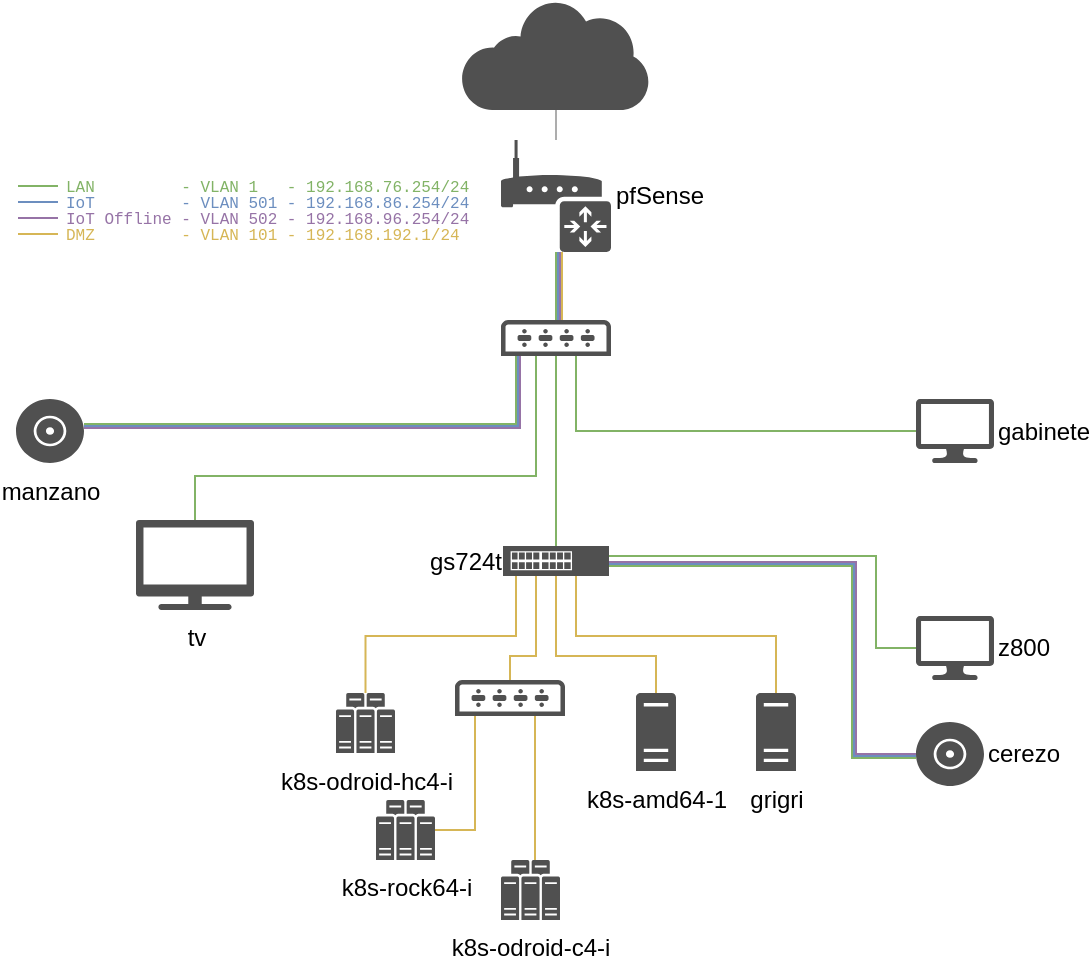 <mxfile version="17.5.1" type="device"><diagram id="7LtlbcI9UGWgGEw7jEvB" name="Page-1"><mxGraphModel dx="314" dy="453" grid="1" gridSize="1" guides="1" tooltips="1" connect="1" arrows="1" fold="1" page="1" pageScale="1" pageWidth="700" pageHeight="700" math="0" shadow="0"><root><mxCell id="0"/><mxCell id="1" parent="0"/><mxCell id="auPfwLmCJQnRX_lxdGZ9-4" value="" style="endArrow=none;html=1;rounded=0;sketch=0;shadow=0;edgeStyle=orthogonalEdgeStyle;fillColor=#d5e8d4;strokeColor=#ADADAD;" edge="1" parent="1" source="auPfwLmCJQnRX_lxdGZ9-13" target="auPfwLmCJQnRX_lxdGZ9-16"><mxGeometry width="50" height="50" relative="1" as="geometry"><mxPoint x="364" y="213" as="sourcePoint"/><mxPoint x="364" y="173" as="targetPoint"/></mxGeometry></mxCell><mxCell id="auPfwLmCJQnRX_lxdGZ9-13" value="pfSense" style="sketch=0;pointerEvents=1;shadow=0;dashed=0;html=1;strokeColor=none;fillColor=#505050;labelPosition=right;verticalLabelPosition=middle;verticalAlign=middle;outlineConnect=0;align=left;shape=mxgraph.office.devices.router;rounded=1;" vertex="1" parent="1"><mxGeometry x="336.5" y="133" width="55" height="56" as="geometry"/></mxCell><mxCell id="auPfwLmCJQnRX_lxdGZ9-14" value="" style="sketch=0;pointerEvents=1;shadow=0;dashed=0;html=1;strokeColor=none;fillColor=#505050;labelPosition=center;verticalLabelPosition=bottom;verticalAlign=top;outlineConnect=0;align=center;shape=mxgraph.office.devices.switch;rounded=1;" vertex="1" parent="1"><mxGeometry x="336.5" y="223" width="55" height="18" as="geometry"/></mxCell><mxCell id="auPfwLmCJQnRX_lxdGZ9-15" value="k8s-odroid-hc4-i" style="sketch=0;pointerEvents=1;shadow=0;dashed=0;html=1;strokeColor=none;fillColor=#505050;labelPosition=center;verticalLabelPosition=bottom;verticalAlign=top;outlineConnect=0;align=center;shape=mxgraph.office.servers.server_farm;rounded=1;" vertex="1" parent="1"><mxGeometry x="254" y="409.5" width="29.5" height="30" as="geometry"/></mxCell><mxCell id="auPfwLmCJQnRX_lxdGZ9-16" value="" style="sketch=0;pointerEvents=1;shadow=0;dashed=0;html=1;strokeColor=none;fillColor=#505050;labelPosition=center;verticalLabelPosition=bottom;outlineConnect=0;verticalAlign=top;align=center;shape=mxgraph.office.clouds.private_cloud;rounded=1;" vertex="1" parent="1"><mxGeometry x="317" y="63" width="94" height="55" as="geometry"/></mxCell><mxCell id="auPfwLmCJQnRX_lxdGZ9-17" value="&lt;div&gt;manzano&lt;/div&gt;" style="sketch=0;pointerEvents=1;shadow=0;dashed=0;html=1;strokeColor=none;fillColor=#505050;labelPosition=center;verticalLabelPosition=bottom;verticalAlign=top;outlineConnect=0;align=center;shape=mxgraph.office.devices.cd_dvd;rounded=1;fontSize=12;" vertex="1" parent="1"><mxGeometry x="94" y="262.5" width="34" height="32" as="geometry"/></mxCell><mxCell id="auPfwLmCJQnRX_lxdGZ9-19" value="" style="endArrow=none;html=1;rounded=0;sketch=0;shadow=0;edgeStyle=orthogonalEdgeStyle;strokeWidth=1;fillColor=#d5e8d4;strokeColor=#82b366;" edge="1" parent="1" source="auPfwLmCJQnRX_lxdGZ9-14" target="auPfwLmCJQnRX_lxdGZ9-13"><mxGeometry width="50" height="50" relative="1" as="geometry"><mxPoint x="354" y="408" as="sourcePoint"/><mxPoint x="354" y="373" as="targetPoint"/><Array as="points"><mxPoint x="364" y="203"/><mxPoint x="364" y="203"/></Array></mxGeometry></mxCell><mxCell id="auPfwLmCJQnRX_lxdGZ9-22" value="gs724t" style="sketch=0;pointerEvents=1;shadow=0;dashed=0;html=1;strokeColor=none;fillColor=#505050;labelPosition=left;verticalLabelPosition=middle;verticalAlign=middle;align=right;outlineConnect=0;shape=mxgraph.veeam2.physical_switch;rounded=1;" vertex="1" parent="1"><mxGeometry x="337.5" y="336" width="53" height="15" as="geometry"/></mxCell><mxCell id="auPfwLmCJQnRX_lxdGZ9-23" value="" style="endArrow=none;html=1;rounded=0;sketch=0;shadow=0;edgeStyle=orthogonalEdgeStyle;fillColor=#d5e8d4;strokeColor=#82b366;" edge="1" parent="1" source="auPfwLmCJQnRX_lxdGZ9-22" target="auPfwLmCJQnRX_lxdGZ9-14"><mxGeometry width="50" height="50" relative="1" as="geometry"><mxPoint x="364" y="331" as="sourcePoint"/><mxPoint x="384" y="261" as="targetPoint"/></mxGeometry></mxCell><mxCell id="auPfwLmCJQnRX_lxdGZ9-24" value="" style="endArrow=none;html=1;rounded=0;sketch=0;shadow=0;edgeStyle=orthogonalEdgeStyle;fillColor=#d5e8d4;strokeColor=#82b366;" edge="1" parent="1" source="auPfwLmCJQnRX_lxdGZ9-17" target="auPfwLmCJQnRX_lxdGZ9-14"><mxGeometry width="50" height="50" relative="1" as="geometry"><mxPoint x="444" y="288.526" as="sourcePoint"/><mxPoint x="374" y="251" as="targetPoint"/><Array as="points"><mxPoint x="344" y="275"/></Array></mxGeometry></mxCell><mxCell id="auPfwLmCJQnRX_lxdGZ9-26" value="&lt;div&gt;&lt;br&gt;&lt;/div&gt;" style="edgeLabel;html=1;align=center;verticalAlign=middle;resizable=0;points=[];" vertex="1" connectable="0" parent="auPfwLmCJQnRX_lxdGZ9-24"><mxGeometry x="-0.106" y="-1" relative="1" as="geometry"><mxPoint as="offset"/></mxGeometry></mxCell><mxCell id="auPfwLmCJQnRX_lxdGZ9-25" value="tv" style="sketch=0;pointerEvents=1;shadow=0;dashed=0;html=1;strokeColor=none;fillColor=#505050;labelPosition=center;verticalLabelPosition=bottom;verticalAlign=top;outlineConnect=0;align=center;shape=mxgraph.office.devices.tv;rounded=1;" vertex="1" parent="1"><mxGeometry x="154" y="323" width="59" height="45" as="geometry"/></mxCell><mxCell id="auPfwLmCJQnRX_lxdGZ9-27" value="" style="endArrow=none;html=1;rounded=0;sketch=0;shadow=0;edgeStyle=orthogonalEdgeStyle;fillColor=#d5e8d4;strokeColor=#82b366;" edge="1" parent="1" source="auPfwLmCJQnRX_lxdGZ9-25" target="auPfwLmCJQnRX_lxdGZ9-14"><mxGeometry width="50" height="50" relative="1" as="geometry"><mxPoint x="149" y="288.526" as="sourcePoint"/><mxPoint x="374" y="251" as="targetPoint"/><Array as="points"><mxPoint x="183" y="301"/><mxPoint x="354" y="301"/></Array></mxGeometry></mxCell><mxCell id="auPfwLmCJQnRX_lxdGZ9-28" value="&lt;div&gt;&lt;br&gt;&lt;/div&gt;" style="edgeLabel;html=1;align=center;verticalAlign=middle;resizable=0;points=[];" vertex="1" connectable="0" parent="auPfwLmCJQnRX_lxdGZ9-27"><mxGeometry x="-0.106" y="-1" relative="1" as="geometry"><mxPoint as="offset"/></mxGeometry></mxCell><mxCell id="auPfwLmCJQnRX_lxdGZ9-30" value="gabinete" style="sketch=0;pointerEvents=1;shadow=0;dashed=0;html=1;strokeColor=none;fillColor=#505050;labelPosition=right;verticalLabelPosition=middle;verticalAlign=middle;outlineConnect=0;align=left;shape=mxgraph.office.devices.lcd_monitor;rounded=1;" vertex="1" parent="1"><mxGeometry x="544" y="262.5" width="39" height="32" as="geometry"/></mxCell><mxCell id="auPfwLmCJQnRX_lxdGZ9-38" value="" style="endArrow=none;html=1;rounded=0;sketch=0;shadow=0;edgeStyle=orthogonalEdgeStyle;fillColor=#d5e8d4;strokeColor=#82b366;" edge="1" parent="1" source="auPfwLmCJQnRX_lxdGZ9-30" target="auPfwLmCJQnRX_lxdGZ9-14"><mxGeometry width="50" height="50" relative="1" as="geometry"><mxPoint x="404" y="308.5" as="sourcePoint"/><mxPoint x="404" y="262.5" as="targetPoint"/><Array as="points"><mxPoint x="374" y="279"/></Array></mxGeometry></mxCell><mxCell id="auPfwLmCJQnRX_lxdGZ9-39" value="cerezo" style="sketch=0;pointerEvents=1;shadow=0;dashed=0;html=1;strokeColor=none;fillColor=#505050;labelPosition=right;verticalLabelPosition=middle;verticalAlign=middle;outlineConnect=0;align=left;shape=mxgraph.office.devices.cd_dvd;rounded=1;fontSize=12;" vertex="1" parent="1"><mxGeometry x="544" y="424" width="34" height="32" as="geometry"/></mxCell><mxCell id="auPfwLmCJQnRX_lxdGZ9-40" value="z800" style="sketch=0;pointerEvents=1;shadow=0;dashed=0;html=1;strokeColor=none;fillColor=#505050;labelPosition=right;verticalLabelPosition=middle;verticalAlign=middle;outlineConnect=0;align=left;shape=mxgraph.office.devices.lcd_monitor;rounded=1;" vertex="1" parent="1"><mxGeometry x="544" y="371" width="39" height="32" as="geometry"/></mxCell><mxCell id="auPfwLmCJQnRX_lxdGZ9-41" value="k8s-amd64-1" style="sketch=0;pointerEvents=1;shadow=0;dashed=0;html=1;strokeColor=none;fillColor=#505050;labelPosition=center;verticalLabelPosition=bottom;verticalAlign=top;outlineConnect=0;align=center;shape=mxgraph.office.servers.server_generic;rounded=1;fontSize=12;" vertex="1" parent="1"><mxGeometry x="404" y="409.5" width="20" height="39" as="geometry"/></mxCell><mxCell id="auPfwLmCJQnRX_lxdGZ9-42" value="k8s-odroid-c4-i " style="sketch=0;pointerEvents=1;shadow=0;dashed=0;html=1;strokeColor=none;fillColor=#505050;labelPosition=center;verticalLabelPosition=bottom;verticalAlign=top;outlineConnect=0;align=center;shape=mxgraph.office.servers.server_farm;rounded=1;" vertex="1" parent="1"><mxGeometry x="336.5" y="493" width="29.5" height="30" as="geometry"/></mxCell><mxCell id="auPfwLmCJQnRX_lxdGZ9-43" value="grigri" style="sketch=0;pointerEvents=1;shadow=0;dashed=0;html=1;strokeColor=none;fillColor=#505050;labelPosition=center;verticalLabelPosition=bottom;verticalAlign=top;outlineConnect=0;align=center;shape=mxgraph.office.servers.server_generic;rounded=1;fontSize=12;" vertex="1" parent="1"><mxGeometry x="464" y="409.5" width="20" height="39" as="geometry"/></mxCell><mxCell id="auPfwLmCJQnRX_lxdGZ9-44" value="k8s-rock64-i" style="sketch=0;pointerEvents=1;shadow=0;dashed=0;html=1;strokeColor=none;fillColor=#505050;labelPosition=center;verticalLabelPosition=bottom;verticalAlign=top;outlineConnect=0;align=center;shape=mxgraph.office.servers.server_farm;rounded=1;" vertex="1" parent="1"><mxGeometry x="274" y="463" width="29.5" height="30" as="geometry"/></mxCell><mxCell id="auPfwLmCJQnRX_lxdGZ9-45" value="" style="sketch=0;pointerEvents=1;shadow=0;dashed=0;html=1;strokeColor=none;fillColor=#505050;labelPosition=center;verticalLabelPosition=bottom;verticalAlign=top;outlineConnect=0;align=center;shape=mxgraph.office.devices.switch;rounded=1;" vertex="1" parent="1"><mxGeometry x="313.5" y="403" width="55" height="18" as="geometry"/></mxCell><mxCell id="auPfwLmCJQnRX_lxdGZ9-48" value="" style="endArrow=none;html=1;rounded=0;sketch=0;shadow=0;edgeStyle=orthogonalEdgeStyle;fillColor=#fff2cc;strokeColor=#d6b656;" edge="1" parent="1" source="auPfwLmCJQnRX_lxdGZ9-45" target="auPfwLmCJQnRX_lxdGZ9-22"><mxGeometry width="50" height="50" relative="1" as="geometry"><mxPoint x="326.24" y="417" as="sourcePoint"/><mxPoint x="326.24" y="371" as="targetPoint"/><Array as="points"><mxPoint x="341" y="391"/><mxPoint x="354" y="391"/></Array></mxGeometry></mxCell><mxCell id="auPfwLmCJQnRX_lxdGZ9-49" value="" style="endArrow=none;html=1;rounded=0;sketch=0;shadow=0;edgeStyle=orthogonalEdgeStyle;fillColor=#fff2cc;strokeColor=#d6b656;" edge="1" parent="1" source="auPfwLmCJQnRX_lxdGZ9-41" target="auPfwLmCJQnRX_lxdGZ9-22"><mxGeometry width="50" height="50" relative="1" as="geometry"><mxPoint x="373.24" y="403" as="sourcePoint"/><mxPoint x="373.24" y="357" as="targetPoint"/><Array as="points"><mxPoint x="414" y="391"/><mxPoint x="364" y="391"/></Array></mxGeometry></mxCell><mxCell id="auPfwLmCJQnRX_lxdGZ9-50" value="" style="endArrow=none;html=1;rounded=0;sketch=0;shadow=0;edgeStyle=orthogonalEdgeStyle;fillColor=#fff2cc;strokeColor=#d6b656;" edge="1" parent="1" source="auPfwLmCJQnRX_lxdGZ9-43" target="auPfwLmCJQnRX_lxdGZ9-22"><mxGeometry width="50" height="50" relative="1" as="geometry"><mxPoint x="411" y="397" as="sourcePoint"/><mxPoint x="411" y="351" as="targetPoint"/><Array as="points"><mxPoint x="474" y="381"/><mxPoint x="374" y="381"/></Array></mxGeometry></mxCell><mxCell id="auPfwLmCJQnRX_lxdGZ9-53" value="" style="endArrow=none;html=1;rounded=0;sketch=0;shadow=0;edgeStyle=orthogonalEdgeStyle;fillColor=#fff2cc;strokeColor=#d6b656;" edge="1" parent="1" source="auPfwLmCJQnRX_lxdGZ9-44"><mxGeometry width="50" height="50" relative="1" as="geometry"><mxPoint x="278.5" y="577" as="sourcePoint"/><mxPoint x="323.5" y="421" as="targetPoint"/><Array as="points"><mxPoint x="323.5" y="441"/><mxPoint x="323.5" y="441"/></Array></mxGeometry></mxCell><mxCell id="auPfwLmCJQnRX_lxdGZ9-54" value="" style="endArrow=none;html=1;rounded=0;sketch=0;shadow=0;edgeStyle=orthogonalEdgeStyle;fillColor=#fff2cc;strokeColor=#d6b656;" edge="1" parent="1" source="auPfwLmCJQnRX_lxdGZ9-42" target="auPfwLmCJQnRX_lxdGZ9-45"><mxGeometry width="50" height="50" relative="1" as="geometry"><mxPoint x="338.237" y="466" as="sourcePoint"/><mxPoint x="351.026" y="431.0" as="targetPoint"/><Array as="points"><mxPoint x="353.5" y="441"/><mxPoint x="353.5" y="441"/></Array></mxGeometry></mxCell><mxCell id="auPfwLmCJQnRX_lxdGZ9-55" value="" style="endArrow=none;html=1;rounded=0;sketch=0;shadow=0;edgeStyle=orthogonalEdgeStyle;fillColor=#fff2cc;strokeColor=#d6b656;" edge="1" parent="1" source="auPfwLmCJQnRX_lxdGZ9-15" target="auPfwLmCJQnRX_lxdGZ9-22"><mxGeometry width="50" height="50" relative="1" as="geometry"><mxPoint x="336.526" y="413" as="sourcePoint"/><mxPoint x="364" y="361" as="targetPoint"/><Array as="points"><mxPoint x="269" y="381"/><mxPoint x="344" y="381"/></Array></mxGeometry></mxCell><mxCell id="auPfwLmCJQnRX_lxdGZ9-56" value="" style="endArrow=none;html=1;rounded=0;sketch=0;shadow=0;edgeStyle=orthogonalEdgeStyle;fillColor=#d5e8d4;strokeColor=#82b366;" edge="1" parent="1" source="auPfwLmCJQnRX_lxdGZ9-40" target="auPfwLmCJQnRX_lxdGZ9-22"><mxGeometry width="50" height="50" relative="1" as="geometry"><mxPoint x="454" y="417" as="sourcePoint"/><mxPoint x="454" y="371" as="targetPoint"/><Array as="points"><mxPoint x="524" y="387"/><mxPoint x="524" y="341"/></Array></mxGeometry></mxCell><mxCell id="auPfwLmCJQnRX_lxdGZ9-57" value="" style="endArrow=none;html=1;rounded=0;sketch=0;shadow=0;edgeStyle=orthogonalEdgeStyle;fillColor=#e1d5e7;strokeColor=#9673a6;" edge="1" parent="1" source="auPfwLmCJQnRX_lxdGZ9-39" target="auPfwLmCJQnRX_lxdGZ9-22"><mxGeometry width="50" height="50" relative="1" as="geometry"><mxPoint x="504" y="397.0" as="sourcePoint"/><mxPoint x="400.5" y="354" as="targetPoint"/><Array as="points"><mxPoint x="514" y="440"/><mxPoint x="514" y="344"/></Array></mxGeometry></mxCell><mxCell id="auPfwLmCJQnRX_lxdGZ9-60" value="" style="endArrow=none;html=1;rounded=0;sketch=0;shadow=0;edgeStyle=orthogonalEdgeStyle;fillColor=#fff2cc;strokeColor=#9673A6;movable=1;resizable=1;rotatable=1;deletable=1;editable=1;connectable=1;" edge="1" parent="1" source="auPfwLmCJQnRX_lxdGZ9-14" target="auPfwLmCJQnRX_lxdGZ9-13"><mxGeometry width="50" height="50" relative="1" as="geometry"><mxPoint x="424" y="217" as="sourcePoint"/><mxPoint x="424" y="202" as="targetPoint"/><Array as="points"><mxPoint x="366" y="206"/><mxPoint x="366" y="206"/></Array></mxGeometry></mxCell><mxCell id="auPfwLmCJQnRX_lxdGZ9-67" value="" style="endArrow=none;html=1;rounded=0;sketch=0;shadow=0;edgeStyle=orthogonalEdgeStyle;fillColor=#dae8fc;strokeColor=#6c8ebf;movable=1;resizable=1;rotatable=1;deletable=1;editable=1;connectable=1;" edge="1" parent="1" source="auPfwLmCJQnRX_lxdGZ9-14" target="auPfwLmCJQnRX_lxdGZ9-13"><mxGeometry width="50" height="50" relative="1" as="geometry"><mxPoint x="365" y="223" as="sourcePoint"/><mxPoint x="365" y="189" as="targetPoint"/><Array as="points"><mxPoint x="365" y="206"/><mxPoint x="365" y="206"/></Array></mxGeometry></mxCell><mxCell id="auPfwLmCJQnRX_lxdGZ9-58" value="&lt;div style=&quot;font-size: 8px&quot;&gt;LAN&amp;nbsp;&amp;nbsp;&amp;nbsp;&amp;nbsp;&amp;nbsp;&amp;nbsp;&amp;nbsp;&amp;nbsp; - VLAN 1 &amp;nbsp; - 192.168.76.254/24&lt;br style=&quot;font-size: 8px&quot;&gt;&lt;/div&gt;" style="endArrow=none;html=1;rounded=0;sketch=0;shadow=0;edgeStyle=orthogonalEdgeStyle;labelPosition=right;verticalLabelPosition=middle;align=left;verticalAlign=middle;spacing=14;fillColor=#d5e8d4;strokeColor=#82B366;fontColor=#82B366;fontSize=8;fontFamily=Courier New;" edge="1" parent="1"><mxGeometry width="50" height="50" relative="1" as="geometry"><mxPoint x="95" y="156" as="sourcePoint"/><mxPoint x="115" y="156" as="targetPoint"/><Array as="points"><mxPoint x="105" y="156"/><mxPoint x="105" y="156"/></Array></mxGeometry></mxCell><mxCell id="auPfwLmCJQnRX_lxdGZ9-59" value="&lt;font style=&quot;font-size: 8px&quot;&gt;DMZ&lt;/font&gt; &amp;nbsp; &amp;nbsp; &amp;nbsp; &amp;nbsp; - VLAN 101 - 192.168.192.1/24 " style="endArrow=none;html=1;rounded=0;sketch=0;shadow=0;edgeStyle=orthogonalEdgeStyle;labelPosition=right;verticalLabelPosition=middle;align=left;verticalAlign=middle;spacing=14;fontColor=#D6B656;fillColor=#fff2cc;strokeColor=#D6B656;fontSize=8;fontFamily=Courier New;" edge="1" parent="1"><mxGeometry width="50" height="50" relative="1" as="geometry"><mxPoint x="95" y="180" as="sourcePoint"/><mxPoint x="115" y="180" as="targetPoint"/><Array as="points"><mxPoint x="105" y="180"/><mxPoint x="105" y="180"/></Array></mxGeometry></mxCell><mxCell id="auPfwLmCJQnRX_lxdGZ9-64" value="&lt;div style=&quot;font-size: 8px&quot;&gt;IoT&amp;nbsp;&amp;nbsp;&amp;nbsp;&amp;nbsp; &amp;nbsp; &amp;nbsp; - VLAN 501 - 192.168.86.254/24&lt;br style=&quot;font-size: 8px&quot;&gt;&lt;/div&gt;" style="endArrow=none;html=1;rounded=0;sketch=0;shadow=0;edgeStyle=orthogonalEdgeStyle;labelPosition=right;verticalLabelPosition=middle;align=left;verticalAlign=middle;spacing=14;fillColor=#dae8fc;strokeColor=#6C8EBF;fontColor=#6C8EBF;fontSize=8;fontFamily=Courier New;" edge="1" parent="1"><mxGeometry width="50" height="50" relative="1" as="geometry"><mxPoint x="95" y="164" as="sourcePoint"/><mxPoint x="115" y="164" as="targetPoint"/><Array as="points"><mxPoint x="105" y="164"/><mxPoint x="105" y="164"/></Array></mxGeometry></mxCell><mxCell id="auPfwLmCJQnRX_lxdGZ9-69" value="&lt;div style=&quot;font-size: 8px&quot;&gt;IoT Offline - VLAN 502 - 192.168.96.254/24&lt;br style=&quot;font-size: 8px&quot;&gt;&lt;/div&gt;" style="endArrow=none;html=1;rounded=0;sketch=0;shadow=0;edgeStyle=orthogonalEdgeStyle;labelPosition=right;verticalLabelPosition=middle;align=left;verticalAlign=middle;spacing=14;fillColor=#e1d5e7;strokeColor=#9673A6;fontColor=#9673A6;fontSize=8;fontFamily=Courier New;" edge="1" parent="1"><mxGeometry width="50" height="50" relative="1" as="geometry"><mxPoint x="95" y="172" as="sourcePoint"/><mxPoint x="115" y="172" as="targetPoint"/><Array as="points"><mxPoint x="105" y="172"/><mxPoint x="105" y="172"/></Array></mxGeometry></mxCell><mxCell id="auPfwLmCJQnRX_lxdGZ9-71" value="" style="endArrow=none;html=1;rounded=0;sketch=0;shadow=0;edgeStyle=orthogonalEdgeStyle;fillColor=#fff2cc;strokeColor=#d6b656;movable=1;resizable=1;rotatable=1;deletable=1;editable=1;connectable=1;" edge="1" parent="1" source="auPfwLmCJQnRX_lxdGZ9-14" target="auPfwLmCJQnRX_lxdGZ9-13"><mxGeometry width="50" height="50" relative="1" as="geometry"><mxPoint x="367" y="223" as="sourcePoint"/><mxPoint x="367" y="189" as="targetPoint"/><Array as="points"><mxPoint x="367" y="207"/><mxPoint x="367" y="207"/></Array></mxGeometry></mxCell><mxCell id="auPfwLmCJQnRX_lxdGZ9-72" value="" style="endArrow=none;html=1;rounded=0;sketch=0;shadow=0;edgeStyle=orthogonalEdgeStyle;fillColor=#dae8fc;strokeColor=#6c8ebf;" edge="1" parent="1" source="auPfwLmCJQnRX_lxdGZ9-17" target="auPfwLmCJQnRX_lxdGZ9-14"><mxGeometry width="50" height="50" relative="1" as="geometry"><mxPoint x="129" y="279.494" as="sourcePoint"/><mxPoint x="345.012" y="242" as="targetPoint"/><Array as="points"><mxPoint x="345" y="276"/></Array></mxGeometry></mxCell><mxCell id="auPfwLmCJQnRX_lxdGZ9-73" value="&lt;div&gt;&lt;br&gt;&lt;/div&gt;" style="edgeLabel;html=1;align=center;verticalAlign=middle;resizable=0;points=[];" vertex="1" connectable="0" parent="auPfwLmCJQnRX_lxdGZ9-72"><mxGeometry x="-0.106" y="-1" relative="1" as="geometry"><mxPoint as="offset"/></mxGeometry></mxCell><mxCell id="auPfwLmCJQnRX_lxdGZ9-74" value="" style="endArrow=none;html=1;rounded=0;sketch=0;shadow=0;edgeStyle=orthogonalEdgeStyle;fillColor=#e1d5e7;strokeColor=#9673a6;" edge="1" parent="1" source="auPfwLmCJQnRX_lxdGZ9-17" target="auPfwLmCJQnRX_lxdGZ9-14"><mxGeometry width="50" height="50" relative="1" as="geometry"><mxPoint x="130" y="280.494" as="sourcePoint"/><mxPoint x="346.012" y="243" as="targetPoint"/><Array as="points"><mxPoint x="346" y="277"/></Array></mxGeometry></mxCell><mxCell id="auPfwLmCJQnRX_lxdGZ9-75" value="&lt;div&gt;&lt;br&gt;&lt;/div&gt;" style="edgeLabel;html=1;align=center;verticalAlign=middle;resizable=0;points=[];" vertex="1" connectable="0" parent="auPfwLmCJQnRX_lxdGZ9-74"><mxGeometry x="-0.106" y="-1" relative="1" as="geometry"><mxPoint as="offset"/></mxGeometry></mxCell><mxCell id="auPfwLmCJQnRX_lxdGZ9-76" value="" style="endArrow=none;html=1;rounded=0;sketch=0;shadow=0;edgeStyle=orthogonalEdgeStyle;fillColor=#dae8fc;strokeColor=#6c8ebf;" edge="1" parent="1" source="auPfwLmCJQnRX_lxdGZ9-39" target="auPfwLmCJQnRX_lxdGZ9-22"><mxGeometry width="50" height="50" relative="1" as="geometry"><mxPoint x="545.0" y="441" as="sourcePoint"/><mxPoint x="391.5" y="345" as="targetPoint"/><Array as="points"><mxPoint x="513" y="441"/><mxPoint x="513" y="345"/></Array></mxGeometry></mxCell><mxCell id="auPfwLmCJQnRX_lxdGZ9-77" value="" style="endArrow=none;html=1;rounded=0;sketch=0;shadow=0;edgeStyle=orthogonalEdgeStyle;fillColor=#d5e8d4;strokeColor=#82b366;" edge="1" parent="1" source="auPfwLmCJQnRX_lxdGZ9-39" target="auPfwLmCJQnRX_lxdGZ9-22"><mxGeometry width="50" height="50" relative="1" as="geometry"><mxPoint x="546.0" y="442" as="sourcePoint"/><mxPoint x="392.5" y="346" as="targetPoint"/><Array as="points"><mxPoint x="512" y="442"/><mxPoint x="512" y="346"/></Array></mxGeometry></mxCell></root></mxGraphModel></diagram></mxfile>
